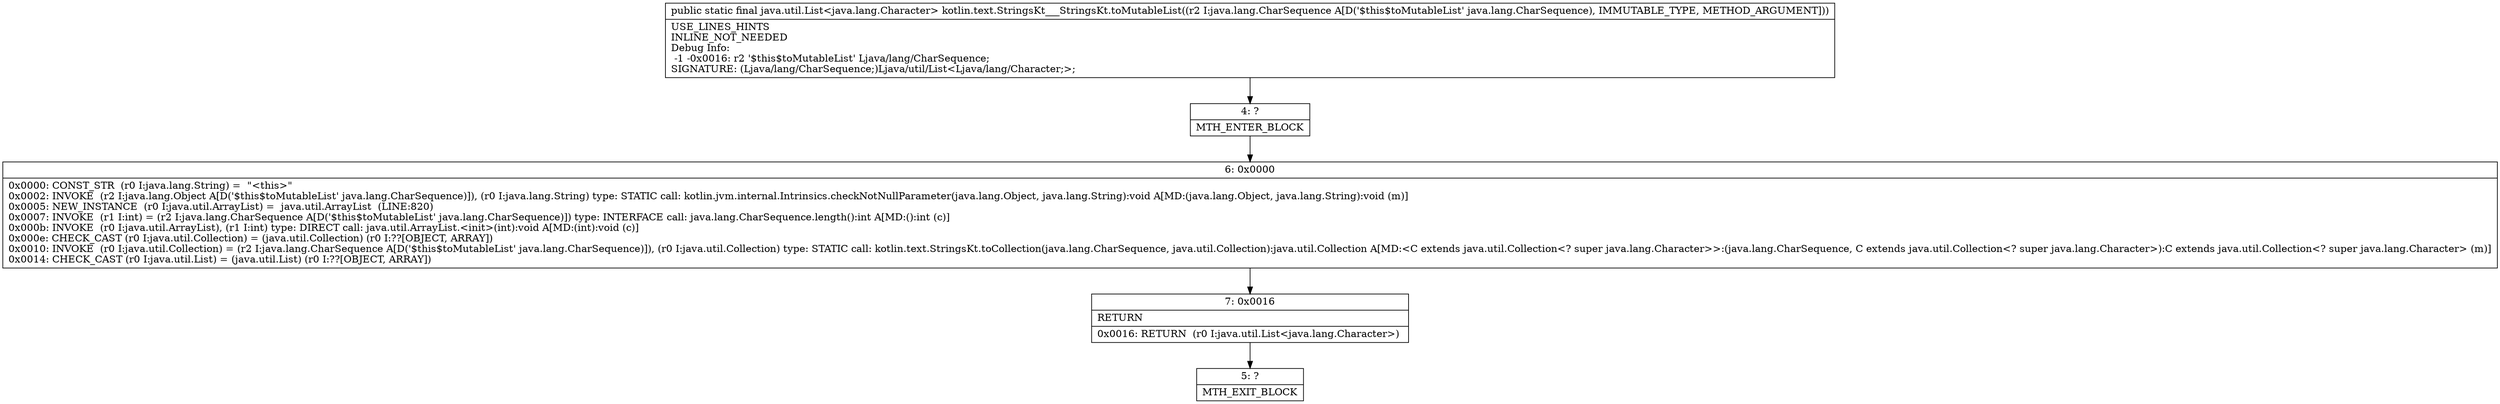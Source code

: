 digraph "CFG forkotlin.text.StringsKt___StringsKt.toMutableList(Ljava\/lang\/CharSequence;)Ljava\/util\/List;" {
Node_4 [shape=record,label="{4\:\ ?|MTH_ENTER_BLOCK\l}"];
Node_6 [shape=record,label="{6\:\ 0x0000|0x0000: CONST_STR  (r0 I:java.lang.String) =  \"\<this\>\" \l0x0002: INVOKE  (r2 I:java.lang.Object A[D('$this$toMutableList' java.lang.CharSequence)]), (r0 I:java.lang.String) type: STATIC call: kotlin.jvm.internal.Intrinsics.checkNotNullParameter(java.lang.Object, java.lang.String):void A[MD:(java.lang.Object, java.lang.String):void (m)]\l0x0005: NEW_INSTANCE  (r0 I:java.util.ArrayList) =  java.util.ArrayList  (LINE:820)\l0x0007: INVOKE  (r1 I:int) = (r2 I:java.lang.CharSequence A[D('$this$toMutableList' java.lang.CharSequence)]) type: INTERFACE call: java.lang.CharSequence.length():int A[MD:():int (c)]\l0x000b: INVOKE  (r0 I:java.util.ArrayList), (r1 I:int) type: DIRECT call: java.util.ArrayList.\<init\>(int):void A[MD:(int):void (c)]\l0x000e: CHECK_CAST (r0 I:java.util.Collection) = (java.util.Collection) (r0 I:??[OBJECT, ARRAY]) \l0x0010: INVOKE  (r0 I:java.util.Collection) = (r2 I:java.lang.CharSequence A[D('$this$toMutableList' java.lang.CharSequence)]), (r0 I:java.util.Collection) type: STATIC call: kotlin.text.StringsKt.toCollection(java.lang.CharSequence, java.util.Collection):java.util.Collection A[MD:\<C extends java.util.Collection\<? super java.lang.Character\>\>:(java.lang.CharSequence, C extends java.util.Collection\<? super java.lang.Character\>):C extends java.util.Collection\<? super java.lang.Character\> (m)]\l0x0014: CHECK_CAST (r0 I:java.util.List) = (java.util.List) (r0 I:??[OBJECT, ARRAY]) \l}"];
Node_7 [shape=record,label="{7\:\ 0x0016|RETURN\l|0x0016: RETURN  (r0 I:java.util.List\<java.lang.Character\>) \l}"];
Node_5 [shape=record,label="{5\:\ ?|MTH_EXIT_BLOCK\l}"];
MethodNode[shape=record,label="{public static final java.util.List\<java.lang.Character\> kotlin.text.StringsKt___StringsKt.toMutableList((r2 I:java.lang.CharSequence A[D('$this$toMutableList' java.lang.CharSequence), IMMUTABLE_TYPE, METHOD_ARGUMENT]))  | USE_LINES_HINTS\lINLINE_NOT_NEEDED\lDebug Info:\l  \-1 \-0x0016: r2 '$this$toMutableList' Ljava\/lang\/CharSequence;\lSIGNATURE: (Ljava\/lang\/CharSequence;)Ljava\/util\/List\<Ljava\/lang\/Character;\>;\l}"];
MethodNode -> Node_4;Node_4 -> Node_6;
Node_6 -> Node_7;
Node_7 -> Node_5;
}

